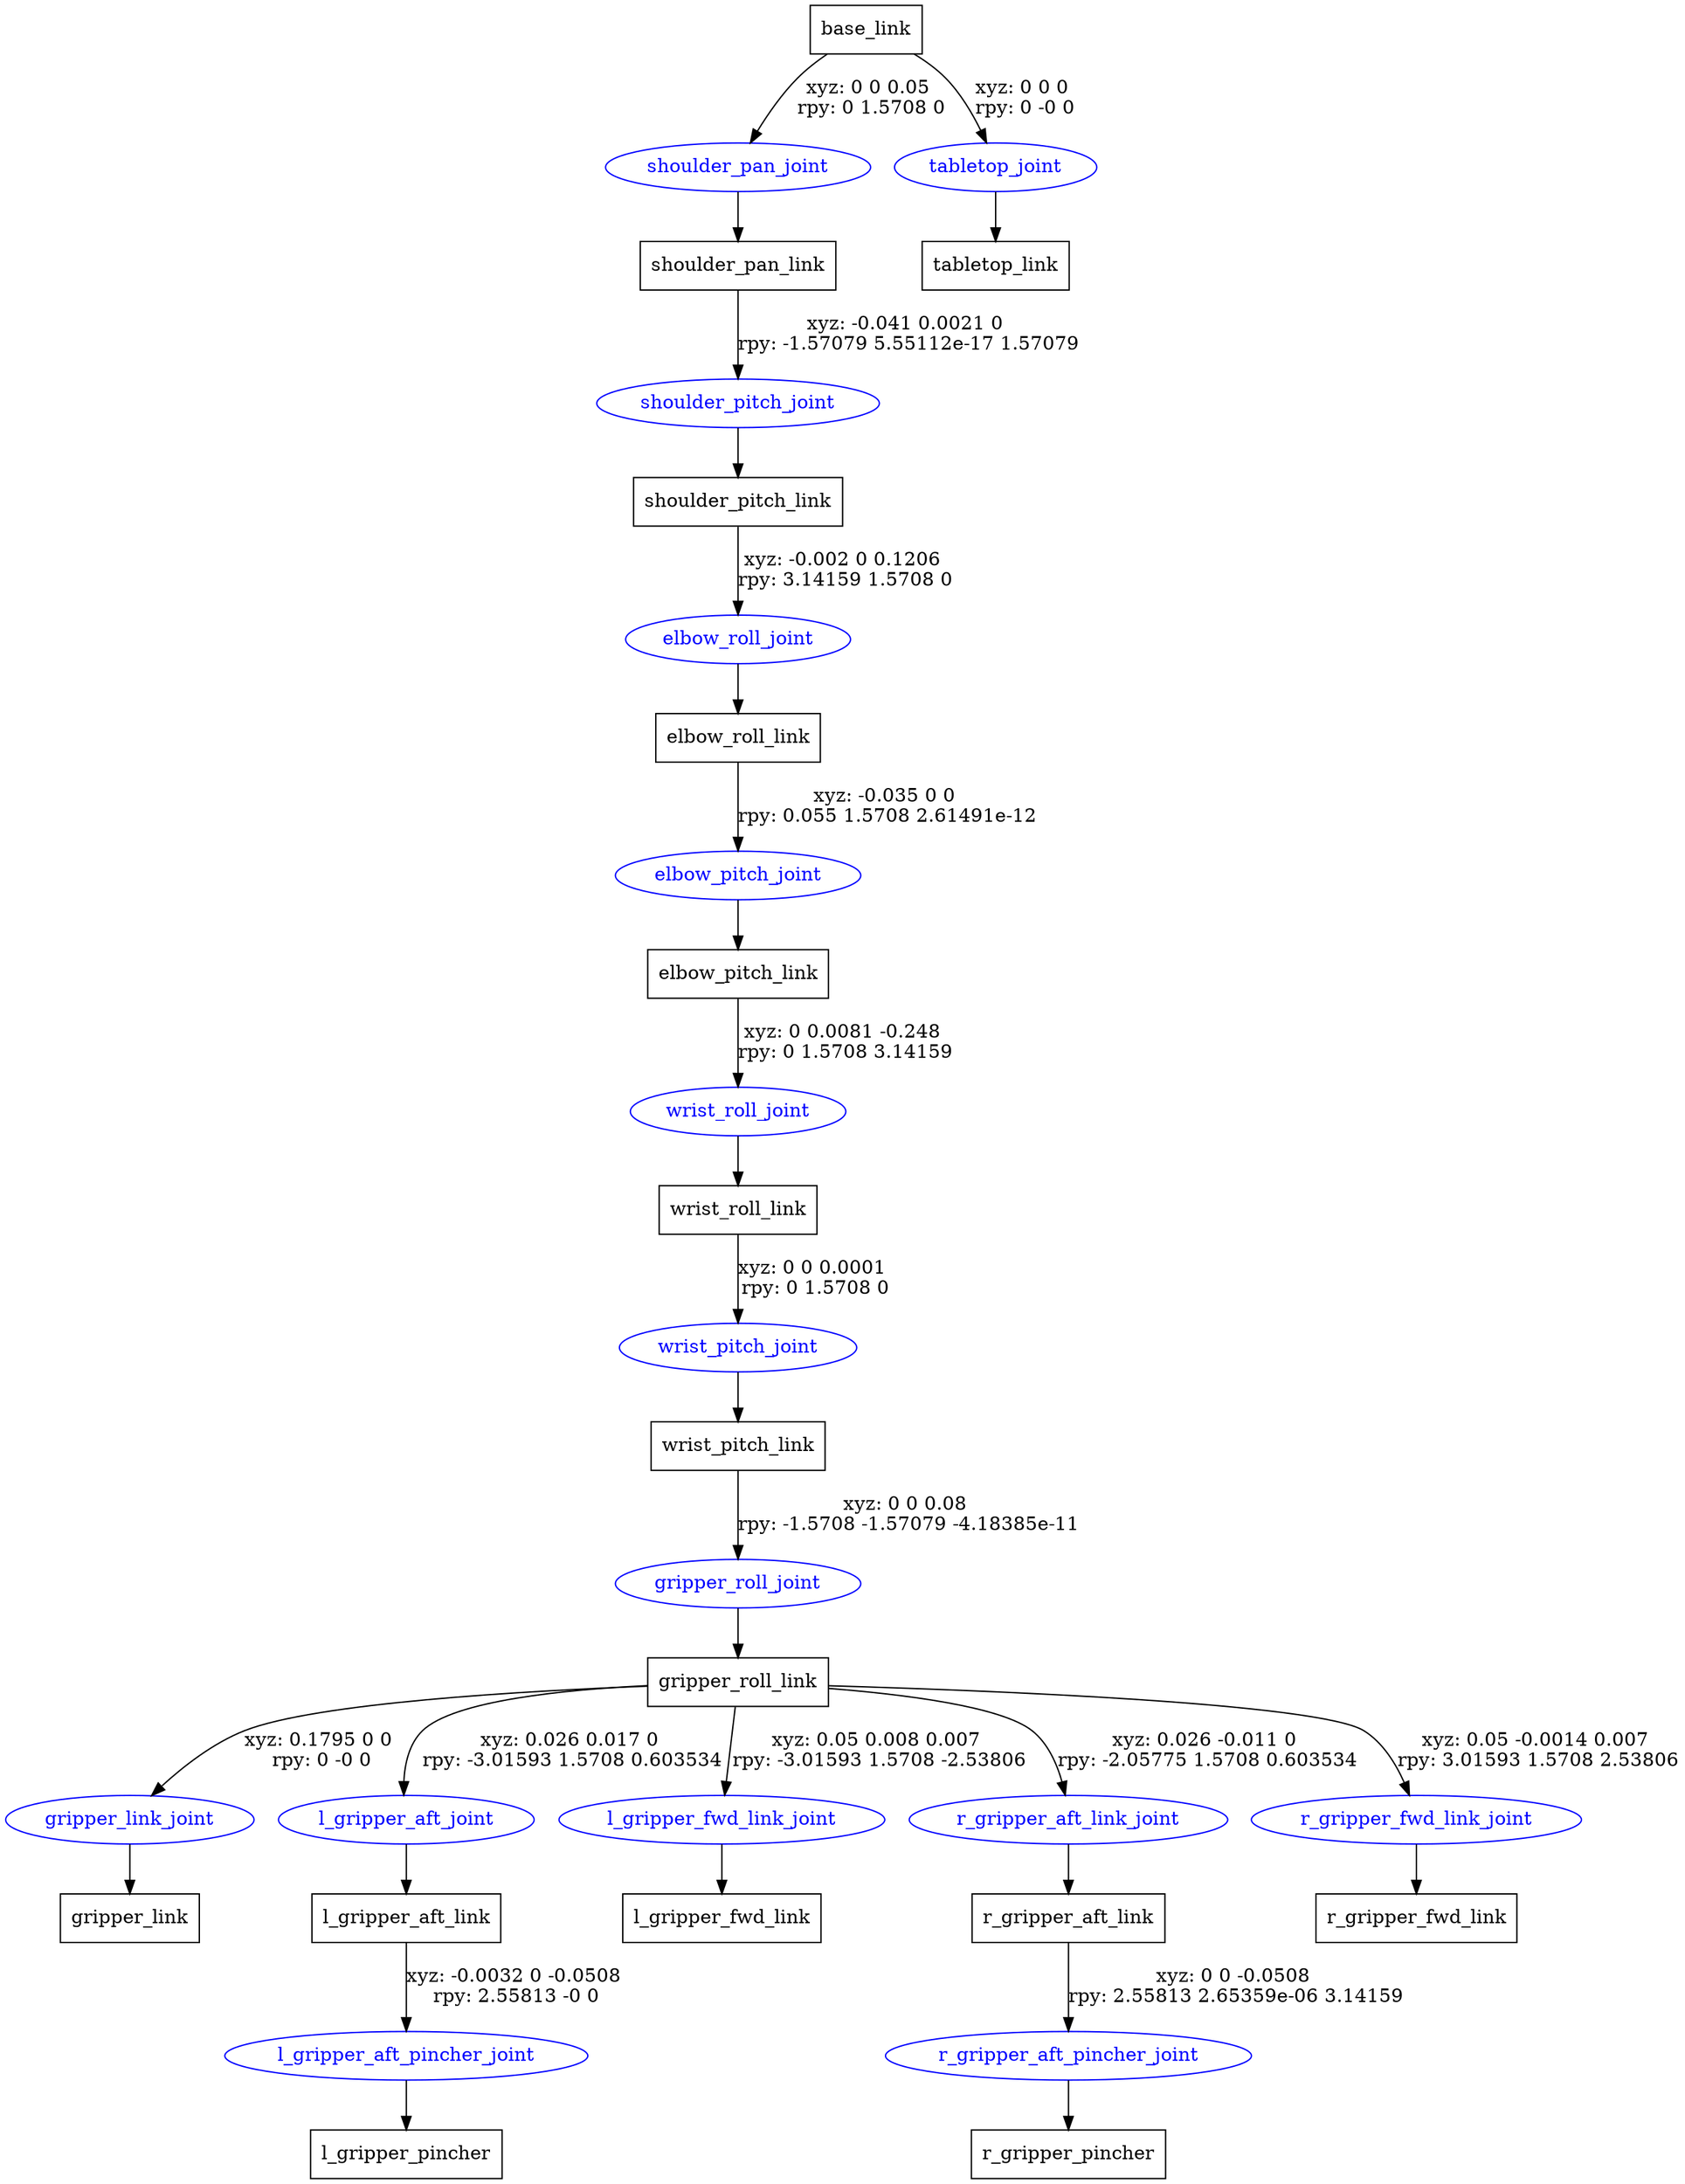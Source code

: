 digraph G {
node [shape=box];
"base_link" [label="base_link"];
"shoulder_pan_link" [label="shoulder_pan_link"];
"shoulder_pitch_link" [label="shoulder_pitch_link"];
"elbow_roll_link" [label="elbow_roll_link"];
"elbow_pitch_link" [label="elbow_pitch_link"];
"wrist_roll_link" [label="wrist_roll_link"];
"wrist_pitch_link" [label="wrist_pitch_link"];
"gripper_roll_link" [label="gripper_roll_link"];
"gripper_link" [label="gripper_link"];
"l_gripper_aft_link" [label="l_gripper_aft_link"];
"l_gripper_pincher" [label="l_gripper_pincher"];
"l_gripper_fwd_link" [label="l_gripper_fwd_link"];
"r_gripper_aft_link" [label="r_gripper_aft_link"];
"r_gripper_pincher" [label="r_gripper_pincher"];
"r_gripper_fwd_link" [label="r_gripper_fwd_link"];
"tabletop_link" [label="tabletop_link"];
node [shape=ellipse, color=blue, fontcolor=blue];
"base_link" -> "shoulder_pan_joint" [label="xyz: 0 0 0.05 \nrpy: 0 1.5708 0"]
"shoulder_pan_joint" -> "shoulder_pan_link"
"shoulder_pan_link" -> "shoulder_pitch_joint" [label="xyz: -0.041 0.0021 0 \nrpy: -1.57079 5.55112e-17 1.57079"]
"shoulder_pitch_joint" -> "shoulder_pitch_link"
"shoulder_pitch_link" -> "elbow_roll_joint" [label="xyz: -0.002 0 0.1206 \nrpy: 3.14159 1.5708 0"]
"elbow_roll_joint" -> "elbow_roll_link"
"elbow_roll_link" -> "elbow_pitch_joint" [label="xyz: -0.035 0 0 \nrpy: 0.055 1.5708 2.61491e-12"]
"elbow_pitch_joint" -> "elbow_pitch_link"
"elbow_pitch_link" -> "wrist_roll_joint" [label="xyz: 0 0.0081 -0.248 \nrpy: 0 1.5708 3.14159"]
"wrist_roll_joint" -> "wrist_roll_link"
"wrist_roll_link" -> "wrist_pitch_joint" [label="xyz: 0 0 0.0001 \nrpy: 0 1.5708 0"]
"wrist_pitch_joint" -> "wrist_pitch_link"
"wrist_pitch_link" -> "gripper_roll_joint" [label="xyz: 0 0 0.08 \nrpy: -1.5708 -1.57079 -4.18385e-11"]
"gripper_roll_joint" -> "gripper_roll_link"
"gripper_roll_link" -> "gripper_link_joint" [label="xyz: 0.1795 0 0 \nrpy: 0 -0 0"]
"gripper_link_joint" -> "gripper_link"
"gripper_roll_link" -> "l_gripper_aft_joint" [label="xyz: 0.026 0.017 0 \nrpy: -3.01593 1.5708 0.603534"]
"l_gripper_aft_joint" -> "l_gripper_aft_link"
"l_gripper_aft_link" -> "l_gripper_aft_pincher_joint" [label="xyz: -0.0032 0 -0.0508 \nrpy: 2.55813 -0 0"]
"l_gripper_aft_pincher_joint" -> "l_gripper_pincher"
"gripper_roll_link" -> "l_gripper_fwd_link_joint" [label="xyz: 0.05 0.008 0.007 \nrpy: -3.01593 1.5708 -2.53806"]
"l_gripper_fwd_link_joint" -> "l_gripper_fwd_link"
"gripper_roll_link" -> "r_gripper_aft_link_joint" [label="xyz: 0.026 -0.011 0 \nrpy: -2.05775 1.5708 0.603534"]
"r_gripper_aft_link_joint" -> "r_gripper_aft_link"
"r_gripper_aft_link" -> "r_gripper_aft_pincher_joint" [label="xyz: 0 0 -0.0508 \nrpy: 2.55813 2.65359e-06 3.14159"]
"r_gripper_aft_pincher_joint" -> "r_gripper_pincher"
"gripper_roll_link" -> "r_gripper_fwd_link_joint" [label="xyz: 0.05 -0.0014 0.007 \nrpy: 3.01593 1.5708 2.53806"]
"r_gripper_fwd_link_joint" -> "r_gripper_fwd_link"
"base_link" -> "tabletop_joint" [label="xyz: 0 0 0 \nrpy: 0 -0 0"]
"tabletop_joint" -> "tabletop_link"
}
